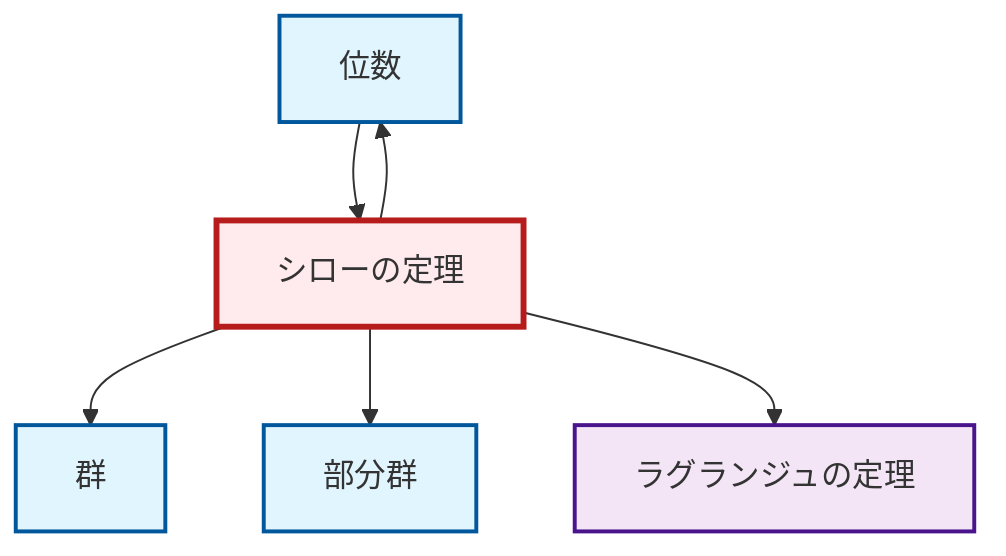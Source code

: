 graph TD
    classDef definition fill:#e1f5fe,stroke:#01579b,stroke-width:2px
    classDef theorem fill:#f3e5f5,stroke:#4a148c,stroke-width:2px
    classDef axiom fill:#fff3e0,stroke:#e65100,stroke-width:2px
    classDef example fill:#e8f5e9,stroke:#1b5e20,stroke-width:2px
    classDef current fill:#ffebee,stroke:#b71c1c,stroke-width:3px
    def-subgroup["部分群"]:::definition
    def-order["位数"]:::definition
    thm-lagrange["ラグランジュの定理"]:::theorem
    thm-sylow["シローの定理"]:::theorem
    def-group["群"]:::definition
    thm-sylow --> def-group
    def-order --> thm-sylow
    thm-sylow --> def-subgroup
    thm-sylow --> def-order
    thm-sylow --> thm-lagrange
    class thm-sylow current